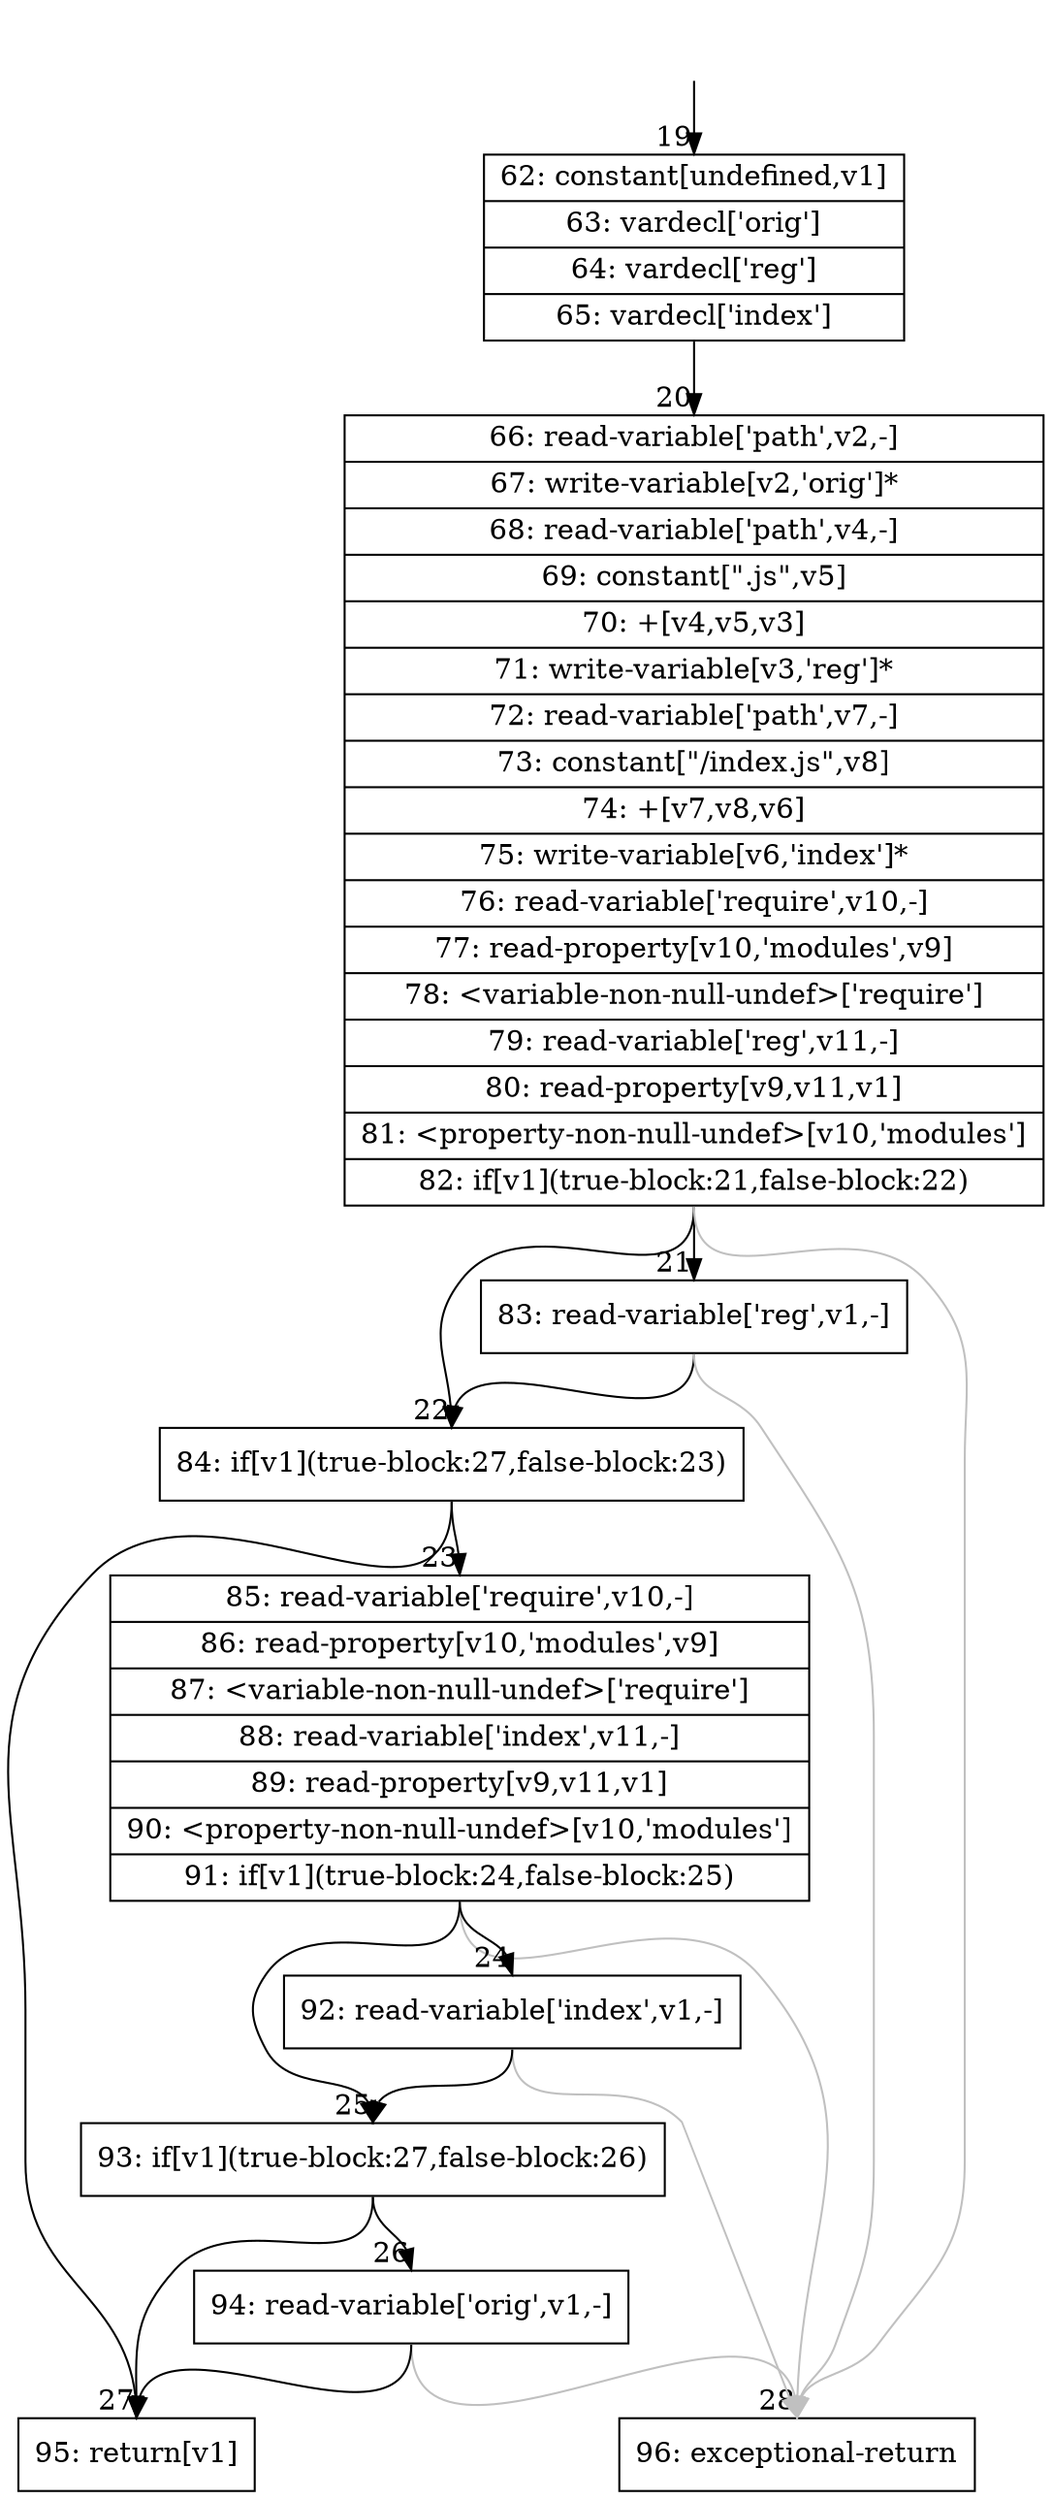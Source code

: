 digraph {
rankdir="TD"
BB_entry3[shape=none,label=""];
BB_entry3 -> BB19 [tailport=s, headport=n, headlabel="    19"]
BB19 [shape=record label="{62: constant[undefined,v1]|63: vardecl['orig']|64: vardecl['reg']|65: vardecl['index']}" ] 
BB19 -> BB20 [tailport=s, headport=n, headlabel="      20"]
BB20 [shape=record label="{66: read-variable['path',v2,-]|67: write-variable[v2,'orig']*|68: read-variable['path',v4,-]|69: constant[\".js\",v5]|70: +[v4,v5,v3]|71: write-variable[v3,'reg']*|72: read-variable['path',v7,-]|73: constant[\"/index.js\",v8]|74: +[v7,v8,v6]|75: write-variable[v6,'index']*|76: read-variable['require',v10,-]|77: read-property[v10,'modules',v9]|78: \<variable-non-null-undef\>['require']|79: read-variable['reg',v11,-]|80: read-property[v9,v11,v1]|81: \<property-non-null-undef\>[v10,'modules']|82: if[v1](true-block:21,false-block:22)}" ] 
BB20 -> BB22 [tailport=s, headport=n, headlabel="      22"]
BB20 -> BB21 [tailport=s, headport=n, headlabel="      21"]
BB20 -> BB28 [tailport=s, headport=n, color=gray, headlabel="      28"]
BB21 [shape=record label="{83: read-variable['reg',v1,-]}" ] 
BB21 -> BB22 [tailport=s, headport=n]
BB21 -> BB28 [tailport=s, headport=n, color=gray]
BB22 [shape=record label="{84: if[v1](true-block:27,false-block:23)}" ] 
BB22 -> BB27 [tailport=s, headport=n, headlabel="      27"]
BB22 -> BB23 [tailport=s, headport=n, headlabel="      23"]
BB23 [shape=record label="{85: read-variable['require',v10,-]|86: read-property[v10,'modules',v9]|87: \<variable-non-null-undef\>['require']|88: read-variable['index',v11,-]|89: read-property[v9,v11,v1]|90: \<property-non-null-undef\>[v10,'modules']|91: if[v1](true-block:24,false-block:25)}" ] 
BB23 -> BB25 [tailport=s, headport=n, headlabel="      25"]
BB23 -> BB24 [tailport=s, headport=n, headlabel="      24"]
BB23 -> BB28 [tailport=s, headport=n, color=gray]
BB24 [shape=record label="{92: read-variable['index',v1,-]}" ] 
BB24 -> BB25 [tailport=s, headport=n]
BB24 -> BB28 [tailport=s, headport=n, color=gray]
BB25 [shape=record label="{93: if[v1](true-block:27,false-block:26)}" ] 
BB25 -> BB27 [tailport=s, headport=n]
BB25 -> BB26 [tailport=s, headport=n, headlabel="      26"]
BB26 [shape=record label="{94: read-variable['orig',v1,-]}" ] 
BB26 -> BB27 [tailport=s, headport=n]
BB26 -> BB28 [tailport=s, headport=n, color=gray]
BB27 [shape=record label="{95: return[v1]}" ] 
BB28 [shape=record label="{96: exceptional-return}" ] 
//#$~ 24
}
